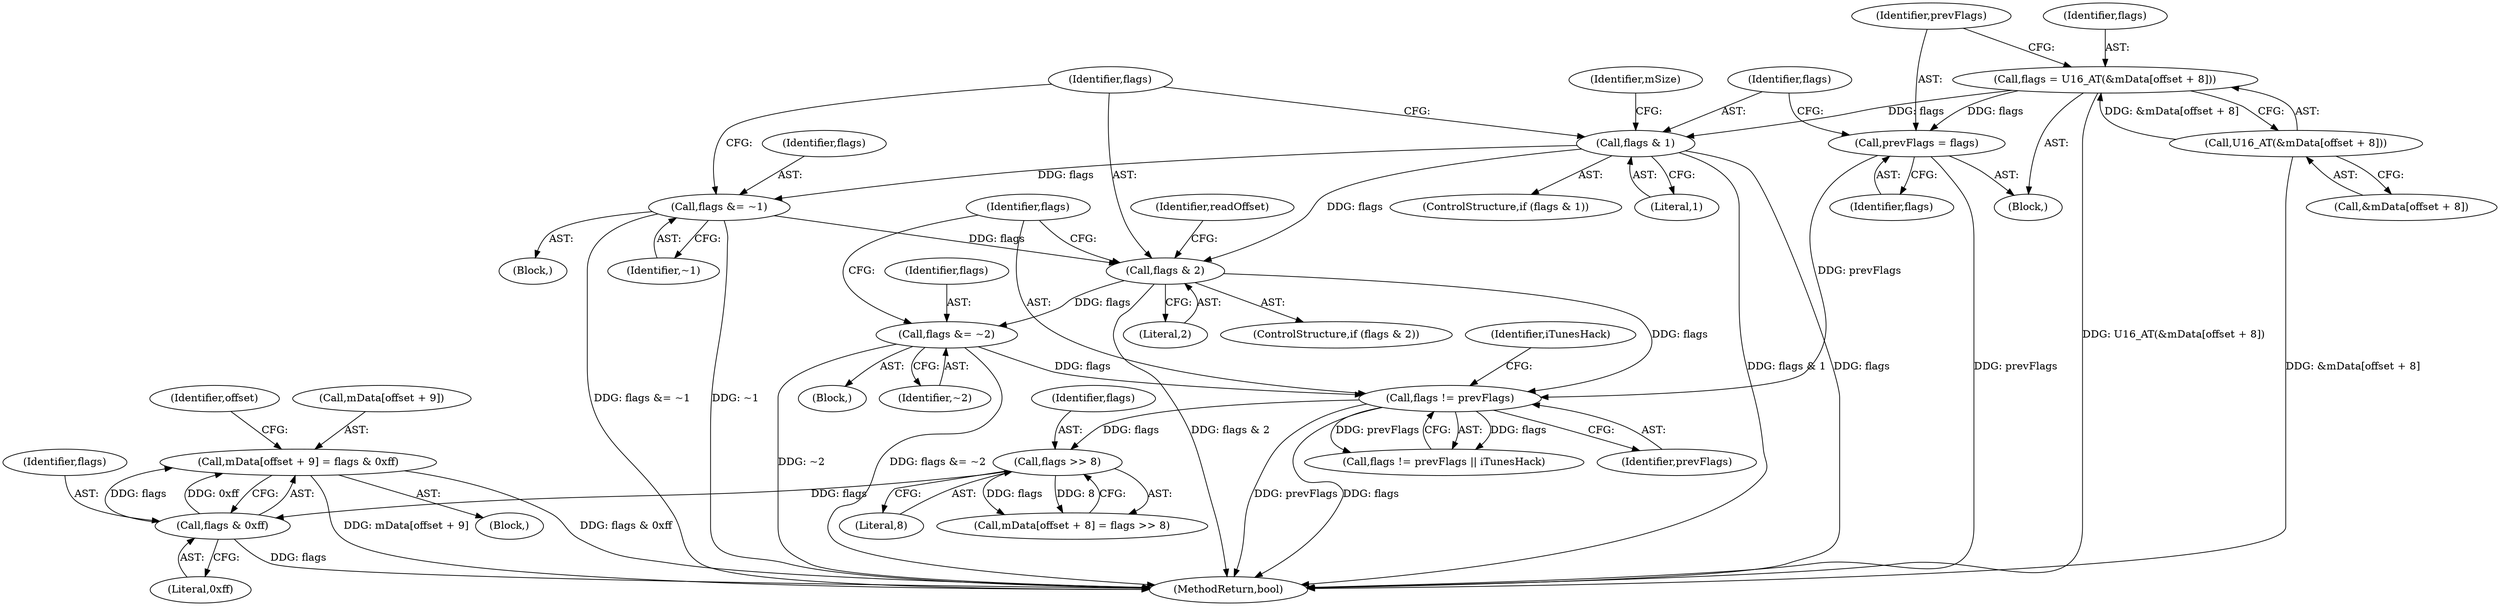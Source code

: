 digraph "0_Android_6f1d990ce0f116a205f467d9eb2082795e33872b@array" {
"1000334" [label="(Call,mData[offset + 9] = flags & 0xff)"];
"1000340" [label="(Call,flags & 0xff)"];
"1000331" [label="(Call,flags >> 8)"];
"1000312" [label="(Call,flags != prevFlags)"];
"1000236" [label="(Call,flags & 2)"];
"1000187" [label="(Call,flags & 1)"];
"1000173" [label="(Call,flags = U16_AT(&mData[offset + 8]))"];
"1000175" [label="(Call,U16_AT(&mData[offset + 8]))"];
"1000232" [label="(Call,flags &= ~1)"];
"1000307" [label="(Call,flags &= ~2)"];
"1000183" [label="(Call,prevFlags = flags)"];
"1000316" [label="(Block,)"];
"1000311" [label="(Call,flags != prevFlags || iTunesHack)"];
"1000242" [label="(Identifier,readOffset)"];
"1000232" [label="(Call,flags &= ~1)"];
"1000176" [label="(Call,&mData[offset + 8])"];
"1000183" [label="(Call,prevFlags = flags)"];
"1000237" [label="(Identifier,flags)"];
"1000174" [label="(Identifier,flags)"];
"1000235" [label="(ControlStructure,if (flags & 2))"];
"1000332" [label="(Identifier,flags)"];
"1000307" [label="(Call,flags &= ~2)"];
"1000194" [label="(Identifier,mSize)"];
"1000314" [label="(Identifier,prevFlags)"];
"1000233" [label="(Identifier,flags)"];
"1000187" [label="(Call,flags & 1)"];
"1000173" [label="(Call,flags = U16_AT(&mData[offset + 8]))"];
"1000325" [label="(Call,mData[offset + 8] = flags >> 8)"];
"1000313" [label="(Identifier,flags)"];
"1000344" [label="(Identifier,offset)"];
"1000186" [label="(ControlStructure,if (flags & 1))"];
"1000342" [label="(Literal,0xff)"];
"1000315" [label="(Identifier,iTunesHack)"];
"1000335" [label="(Call,mData[offset + 9])"];
"1000331" [label="(Call,flags >> 8)"];
"1000190" [label="(Block,)"];
"1000236" [label="(Call,flags & 2)"];
"1000334" [label="(Call,mData[offset + 9] = flags & 0xff)"];
"1000312" [label="(Call,flags != prevFlags)"];
"1000121" [label="(Block,)"];
"1000340" [label="(Call,flags & 0xff)"];
"1000185" [label="(Identifier,flags)"];
"1000188" [label="(Identifier,flags)"];
"1000308" [label="(Identifier,flags)"];
"1000341" [label="(Identifier,flags)"];
"1000359" [label="(MethodReturn,bool)"];
"1000309" [label="(Identifier,~2)"];
"1000184" [label="(Identifier,prevFlags)"];
"1000234" [label="(Identifier,~1)"];
"1000189" [label="(Literal,1)"];
"1000238" [label="(Literal,2)"];
"1000175" [label="(Call,U16_AT(&mData[offset + 8]))"];
"1000333" [label="(Literal,8)"];
"1000239" [label="(Block,)"];
"1000334" -> "1000316"  [label="AST: "];
"1000334" -> "1000340"  [label="CFG: "];
"1000335" -> "1000334"  [label="AST: "];
"1000340" -> "1000334"  [label="AST: "];
"1000344" -> "1000334"  [label="CFG: "];
"1000334" -> "1000359"  [label="DDG: flags & 0xff"];
"1000334" -> "1000359"  [label="DDG: mData[offset + 9]"];
"1000340" -> "1000334"  [label="DDG: flags"];
"1000340" -> "1000334"  [label="DDG: 0xff"];
"1000340" -> "1000342"  [label="CFG: "];
"1000341" -> "1000340"  [label="AST: "];
"1000342" -> "1000340"  [label="AST: "];
"1000340" -> "1000359"  [label="DDG: flags"];
"1000331" -> "1000340"  [label="DDG: flags"];
"1000331" -> "1000325"  [label="AST: "];
"1000331" -> "1000333"  [label="CFG: "];
"1000332" -> "1000331"  [label="AST: "];
"1000333" -> "1000331"  [label="AST: "];
"1000325" -> "1000331"  [label="CFG: "];
"1000331" -> "1000325"  [label="DDG: flags"];
"1000331" -> "1000325"  [label="DDG: 8"];
"1000312" -> "1000331"  [label="DDG: flags"];
"1000312" -> "1000311"  [label="AST: "];
"1000312" -> "1000314"  [label="CFG: "];
"1000313" -> "1000312"  [label="AST: "];
"1000314" -> "1000312"  [label="AST: "];
"1000315" -> "1000312"  [label="CFG: "];
"1000311" -> "1000312"  [label="CFG: "];
"1000312" -> "1000359"  [label="DDG: flags"];
"1000312" -> "1000359"  [label="DDG: prevFlags"];
"1000312" -> "1000311"  [label="DDG: flags"];
"1000312" -> "1000311"  [label="DDG: prevFlags"];
"1000236" -> "1000312"  [label="DDG: flags"];
"1000307" -> "1000312"  [label="DDG: flags"];
"1000183" -> "1000312"  [label="DDG: prevFlags"];
"1000236" -> "1000235"  [label="AST: "];
"1000236" -> "1000238"  [label="CFG: "];
"1000237" -> "1000236"  [label="AST: "];
"1000238" -> "1000236"  [label="AST: "];
"1000242" -> "1000236"  [label="CFG: "];
"1000313" -> "1000236"  [label="CFG: "];
"1000236" -> "1000359"  [label="DDG: flags & 2"];
"1000187" -> "1000236"  [label="DDG: flags"];
"1000232" -> "1000236"  [label="DDG: flags"];
"1000236" -> "1000307"  [label="DDG: flags"];
"1000187" -> "1000186"  [label="AST: "];
"1000187" -> "1000189"  [label="CFG: "];
"1000188" -> "1000187"  [label="AST: "];
"1000189" -> "1000187"  [label="AST: "];
"1000194" -> "1000187"  [label="CFG: "];
"1000237" -> "1000187"  [label="CFG: "];
"1000187" -> "1000359"  [label="DDG: flags"];
"1000187" -> "1000359"  [label="DDG: flags & 1"];
"1000173" -> "1000187"  [label="DDG: flags"];
"1000187" -> "1000232"  [label="DDG: flags"];
"1000173" -> "1000121"  [label="AST: "];
"1000173" -> "1000175"  [label="CFG: "];
"1000174" -> "1000173"  [label="AST: "];
"1000175" -> "1000173"  [label="AST: "];
"1000184" -> "1000173"  [label="CFG: "];
"1000173" -> "1000359"  [label="DDG: U16_AT(&mData[offset + 8])"];
"1000175" -> "1000173"  [label="DDG: &mData[offset + 8]"];
"1000173" -> "1000183"  [label="DDG: flags"];
"1000175" -> "1000176"  [label="CFG: "];
"1000176" -> "1000175"  [label="AST: "];
"1000175" -> "1000359"  [label="DDG: &mData[offset + 8]"];
"1000232" -> "1000190"  [label="AST: "];
"1000232" -> "1000234"  [label="CFG: "];
"1000233" -> "1000232"  [label="AST: "];
"1000234" -> "1000232"  [label="AST: "];
"1000237" -> "1000232"  [label="CFG: "];
"1000232" -> "1000359"  [label="DDG: flags &= ~1"];
"1000232" -> "1000359"  [label="DDG: ~1"];
"1000307" -> "1000239"  [label="AST: "];
"1000307" -> "1000309"  [label="CFG: "];
"1000308" -> "1000307"  [label="AST: "];
"1000309" -> "1000307"  [label="AST: "];
"1000313" -> "1000307"  [label="CFG: "];
"1000307" -> "1000359"  [label="DDG: ~2"];
"1000307" -> "1000359"  [label="DDG: flags &= ~2"];
"1000183" -> "1000121"  [label="AST: "];
"1000183" -> "1000185"  [label="CFG: "];
"1000184" -> "1000183"  [label="AST: "];
"1000185" -> "1000183"  [label="AST: "];
"1000188" -> "1000183"  [label="CFG: "];
"1000183" -> "1000359"  [label="DDG: prevFlags"];
}
